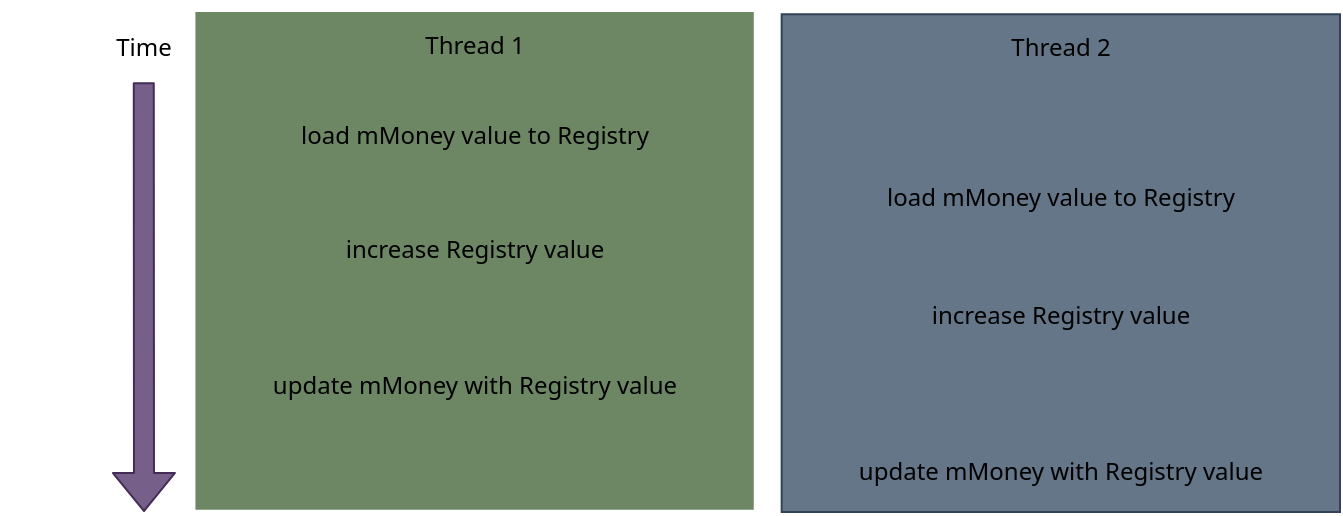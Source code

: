 <mxfile>
    <diagram id="xtA1a_p7q23QWDeRuTdz" name="Page-1">
        <mxGraphModel dx="566" dy="553" grid="1" gridSize="10" guides="1" tooltips="1" connect="1" arrows="1" fold="1" page="1" pageScale="1" pageWidth="850" pageHeight="1100" math="0" shadow="0">
            <root>
                <mxCell id="0"/>
                <mxCell id="1" parent="0"/>
                <mxCell id="44" value="" style="group" vertex="1" connectable="0" parent="1">
                    <mxGeometry x="50" y="190" width="670" height="250" as="geometry"/>
                </mxCell>
                <mxCell id="7" value="" style="group" parent="44" vertex="1" connectable="0">
                    <mxGeometry x="97.708" width="279.167" height="248.869" as="geometry"/>
                </mxCell>
                <mxCell id="2" value="" style="rounded=0;whiteSpace=wrap;html=1;fillColor=#6d8764;strokeColor=none;fontColor=#ffffff;" parent="7" vertex="1">
                    <mxGeometry width="279.167" height="248.869" as="geometry"/>
                </mxCell>
                <mxCell id="3" value="&lt;font face=&quot;Noto Sans&quot;&gt;Thread 1&lt;/font&gt;" style="text;html=1;strokeColor=none;fillColor=none;align=center;verticalAlign=middle;whiteSpace=wrap;rounded=0;" parent="7" vertex="1">
                    <mxGeometry width="279.167" height="33.937" as="geometry"/>
                </mxCell>
                <mxCell id="31" value="&lt;font face=&quot;Noto Sans&quot;&gt;load mMoney value to Registry&lt;/font&gt;" style="text;html=1;strokeColor=none;fillColor=none;align=center;verticalAlign=middle;whiteSpace=wrap;rounded=0;" parent="7" vertex="1">
                    <mxGeometry y="45.249" width="279.167" height="33.937" as="geometry"/>
                </mxCell>
                <mxCell id="32" value="&lt;font face=&quot;Noto Sans&quot;&gt;increase Registry value&lt;/font&gt;" style="text;html=1;strokeColor=none;fillColor=none;align=center;verticalAlign=middle;whiteSpace=wrap;rounded=0;" parent="7" vertex="1">
                    <mxGeometry y="101.81" width="279.167" height="33.937" as="geometry"/>
                </mxCell>
                <mxCell id="33" value="&lt;font face=&quot;Noto Sans&quot;&gt;update mMoney with Registry value&lt;/font&gt;" style="text;html=1;strokeColor=none;fillColor=none;align=center;verticalAlign=middle;whiteSpace=wrap;rounded=0;" parent="7" vertex="1">
                    <mxGeometry y="169.683" width="279.167" height="33.937" as="geometry"/>
                </mxCell>
                <mxCell id="34" value="" style="group" parent="44" vertex="1" connectable="0">
                    <mxGeometry x="390.833" y="1.131" width="279.167" height="248.869" as="geometry"/>
                </mxCell>
                <mxCell id="35" value="" style="rounded=0;whiteSpace=wrap;html=1;fillColor=#647687;strokeColor=#314354;fontColor=#ffffff;" parent="34" vertex="1">
                    <mxGeometry width="279.167" height="248.869" as="geometry"/>
                </mxCell>
                <mxCell id="36" value="&lt;font face=&quot;Noto Sans&quot;&gt;Thread 2&lt;/font&gt;" style="text;html=1;strokeColor=none;fillColor=none;align=center;verticalAlign=middle;whiteSpace=wrap;rounded=0;" parent="34" vertex="1">
                    <mxGeometry width="279.167" height="33.937" as="geometry"/>
                </mxCell>
                <mxCell id="37" value="&lt;font face=&quot;Noto Sans&quot;&gt;load mMoney value to Registry&lt;/font&gt;" style="text;html=1;strokeColor=none;fillColor=none;align=center;verticalAlign=middle;whiteSpace=wrap;rounded=0;" parent="34" vertex="1">
                    <mxGeometry y="74.661" width="279.167" height="33.937" as="geometry"/>
                </mxCell>
                <mxCell id="38" value="&lt;font face=&quot;Noto Sans&quot;&gt;increase Registry value&lt;/font&gt;" style="text;html=1;strokeColor=none;fillColor=none;align=center;verticalAlign=middle;whiteSpace=wrap;rounded=0;" parent="34" vertex="1">
                    <mxGeometry y="133.484" width="279.167" height="33.937" as="geometry"/>
                </mxCell>
                <mxCell id="39" value="&lt;font face=&quot;Noto Sans&quot;&gt;update mMoney with Registry value&lt;/font&gt;" style="text;html=1;strokeColor=none;fillColor=none;align=center;verticalAlign=middle;whiteSpace=wrap;rounded=0;" parent="34" vertex="1">
                    <mxGeometry y="211.538" width="279.167" height="33.937" as="geometry"/>
                </mxCell>
                <mxCell id="42" value="" style="shape=flexArrow;endArrow=none;startArrow=none;html=1;startFill=0;endFill=0;fillColor=#76608a;strokeColor=#432D57;" parent="44" edge="1" source="43">
                    <mxGeometry width="100" height="100" relative="1" as="geometry">
                        <mxPoint x="69.792" y="248.869" as="sourcePoint"/>
                        <mxPoint x="69.792" y="1.131" as="targetPoint"/>
                    </mxGeometry>
                </mxCell>
                <mxCell id="43" value="&lt;font face=&quot;Noto Sans&quot;&gt;Time&lt;/font&gt;" style="text;html=1;strokeColor=none;fillColor=none;align=center;verticalAlign=middle;whiteSpace=wrap;rounded=0;" parent="44" vertex="1">
                    <mxGeometry x="50" y="1.13" width="43.75" height="33.94" as="geometry"/>
                </mxCell>
                <mxCell id="47" value="" style="shape=flexArrow;endArrow=none;startArrow=block;html=1;startFill=0;endFill=0;fillColor=#76608a;strokeColor=#432D57;" edge="1" parent="44" target="43">
                    <mxGeometry width="100" height="100" relative="1" as="geometry">
                        <mxPoint x="72" y="250" as="sourcePoint"/>
                        <mxPoint x="123.808" y="225.07" as="targetPoint"/>
                    </mxGeometry>
                </mxCell>
            </root>
        </mxGraphModel>
    </diagram>
</mxfile>